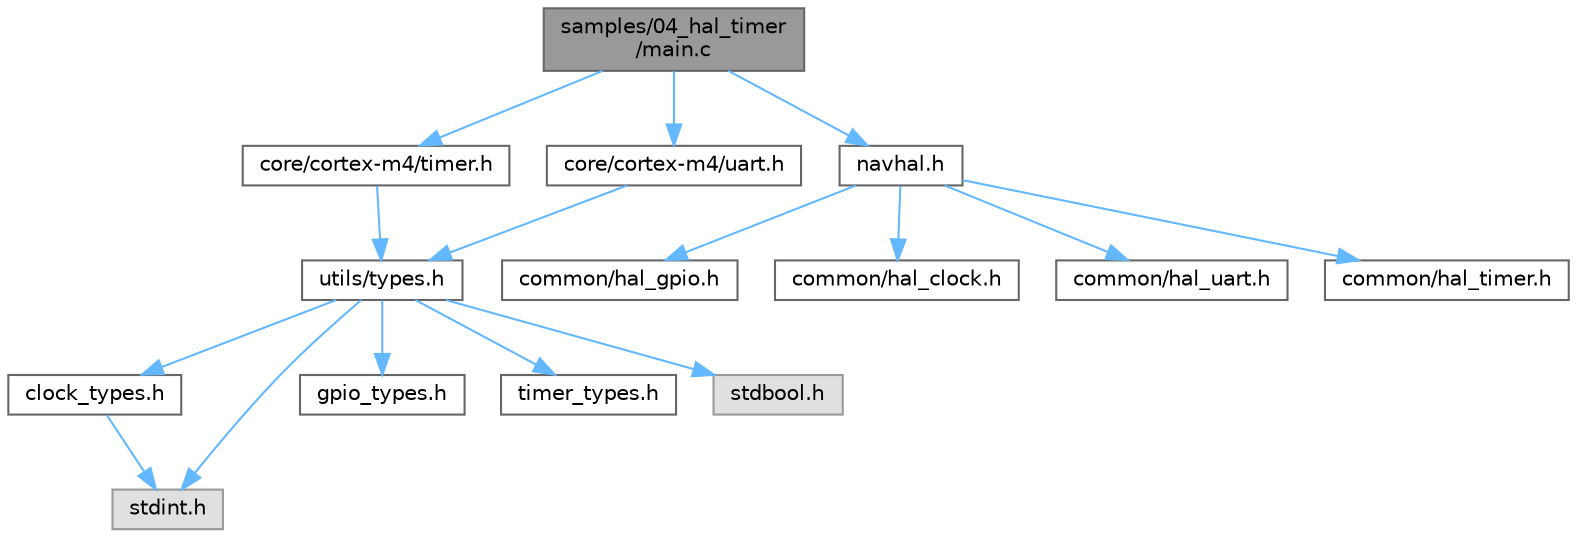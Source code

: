 digraph "samples/04_hal_timer/main.c"
{
 // LATEX_PDF_SIZE
  bgcolor="transparent";
  edge [fontname=Helvetica,fontsize=10,labelfontname=Helvetica,labelfontsize=10];
  node [fontname=Helvetica,fontsize=10,shape=box,height=0.2,width=0.4];
  Node1 [id="Node000001",label="samples/04_hal_timer\l/main.c",height=0.2,width=0.4,color="gray40", fillcolor="grey60", style="filled", fontcolor="black",tooltip=" "];
  Node1 -> Node2 [id="edge16_Node000001_Node000002",color="steelblue1",style="solid",tooltip=" "];
  Node2 [id="Node000002",label="core/cortex-m4/timer.h",height=0.2,width=0.4,color="grey40", fillcolor="white", style="filled",URL="$timer_8h.html",tooltip=" "];
  Node2 -> Node3 [id="edge17_Node000002_Node000003",color="steelblue1",style="solid",tooltip=" "];
  Node3 [id="Node000003",label="utils/types.h",height=0.2,width=0.4,color="grey40", fillcolor="white", style="filled",URL="$types_8h.html",tooltip="Centralized type definitions include for NavHAL."];
  Node3 -> Node4 [id="edge18_Node000003_Node000004",color="steelblue1",style="solid",tooltip=" "];
  Node4 [id="Node000004",label="clock_types.h",height=0.2,width=0.4,color="grey40", fillcolor="white", style="filled",URL="$clock__types_8h.html",tooltip="Clock HAL type definitions."];
  Node4 -> Node5 [id="edge19_Node000004_Node000005",color="steelblue1",style="solid",tooltip=" "];
  Node5 [id="Node000005",label="stdint.h",height=0.2,width=0.4,color="grey60", fillcolor="#E0E0E0", style="filled",tooltip=" "];
  Node3 -> Node6 [id="edge20_Node000003_Node000006",color="steelblue1",style="solid",tooltip=" "];
  Node6 [id="Node000006",label="gpio_types.h",height=0.2,width=0.4,color="grey40", fillcolor="white", style="filled",URL="$gpio__types_8h.html",tooltip="GPIO pin definitions and related types for NavHAL."];
  Node3 -> Node7 [id="edge21_Node000003_Node000007",color="steelblue1",style="solid",tooltip=" "];
  Node7 [id="Node000007",label="timer_types.h",height=0.2,width=0.4,color="grey40", fillcolor="white", style="filled",URL="$timer__types_8h.html",tooltip=" "];
  Node3 -> Node8 [id="edge22_Node000003_Node000008",color="steelblue1",style="solid",tooltip=" "];
  Node8 [id="Node000008",label="stdbool.h",height=0.2,width=0.4,color="grey60", fillcolor="#E0E0E0", style="filled",tooltip=" "];
  Node3 -> Node5 [id="edge23_Node000003_Node000005",color="steelblue1",style="solid",tooltip=" "];
  Node1 -> Node9 [id="edge24_Node000001_Node000009",color="steelblue1",style="solid",tooltip=" "];
  Node9 [id="Node000009",label="core/cortex-m4/uart.h",height=0.2,width=0.4,color="grey40", fillcolor="white", style="filled",URL="$uart_8h.html",tooltip="UART HAL implementation for Cortex-M4 (STM32F401RE)."];
  Node9 -> Node3 [id="edge25_Node000009_Node000003",color="steelblue1",style="solid",tooltip=" "];
  Node1 -> Node10 [id="edge26_Node000001_Node000010",color="steelblue1",style="solid",tooltip=" "];
  Node10 [id="Node000010",label="navhal.h",height=0.2,width=0.4,color="grey40", fillcolor="white", style="filled",URL="$navhal_8h.html",tooltip="Root header file for the NavHAL project by NavRobotec."];
  Node10 -> Node11 [id="edge27_Node000010_Node000011",color="steelblue1",style="solid",tooltip=" "];
  Node11 [id="Node000011",label="common/hal_gpio.h",height=0.2,width=0.4,color="grey40", fillcolor="white", style="filled",URL="$hal__gpio_8h.html",tooltip="Architecture-agnostic GPIO HAL entry point for NavHAL."];
  Node10 -> Node12 [id="edge28_Node000010_Node000012",color="steelblue1",style="solid",tooltip=" "];
  Node12 [id="Node000012",label="common/hal_clock.h",height=0.2,width=0.4,color="grey40", fillcolor="white", style="filled",URL="$hal__clock_8h.html",tooltip="Architecture-agnostic Clock HAL entry point for NavHAL."];
  Node10 -> Node13 [id="edge29_Node000010_Node000013",color="steelblue1",style="solid",tooltip=" "];
  Node13 [id="Node000013",label="common/hal_uart.h",height=0.2,width=0.4,color="grey40", fillcolor="white", style="filled",URL="$hal__uart_8h.html",tooltip=" "];
  Node10 -> Node14 [id="edge30_Node000010_Node000014",color="steelblue1",style="solid",tooltip=" "];
  Node14 [id="Node000014",label="common/hal_timer.h",height=0.2,width=0.4,color="grey40", fillcolor="white", style="filled",URL="$hal__timer_8h.html",tooltip=" "];
}
